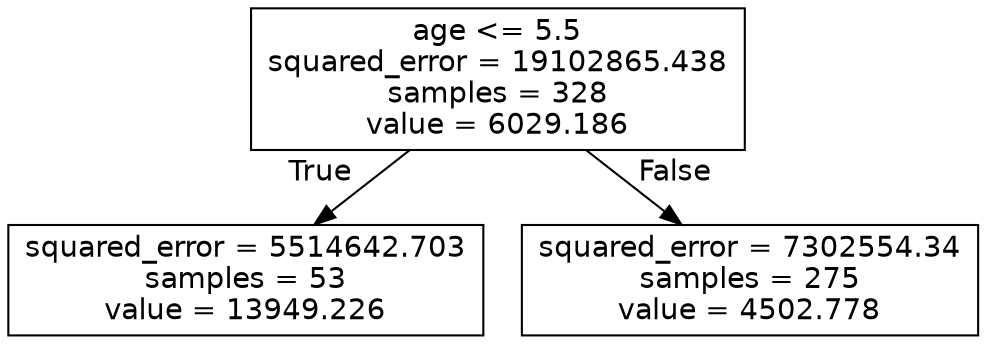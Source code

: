 digraph Tree {
node [shape=box, fontname="helvetica"] ;
edge [fontname="helvetica"] ;
0 [label="age <= 5.5\nsquared_error = 19102865.438\nsamples = 328\nvalue = 6029.186"] ;
1 [label="squared_error = 5514642.703\nsamples = 53\nvalue = 13949.226"] ;
0 -> 1 [labeldistance=2.5, labelangle=45, headlabel="True"] ;
2 [label="squared_error = 7302554.34\nsamples = 275\nvalue = 4502.778"] ;
0 -> 2 [labeldistance=2.5, labelangle=-45, headlabel="False"] ;
}